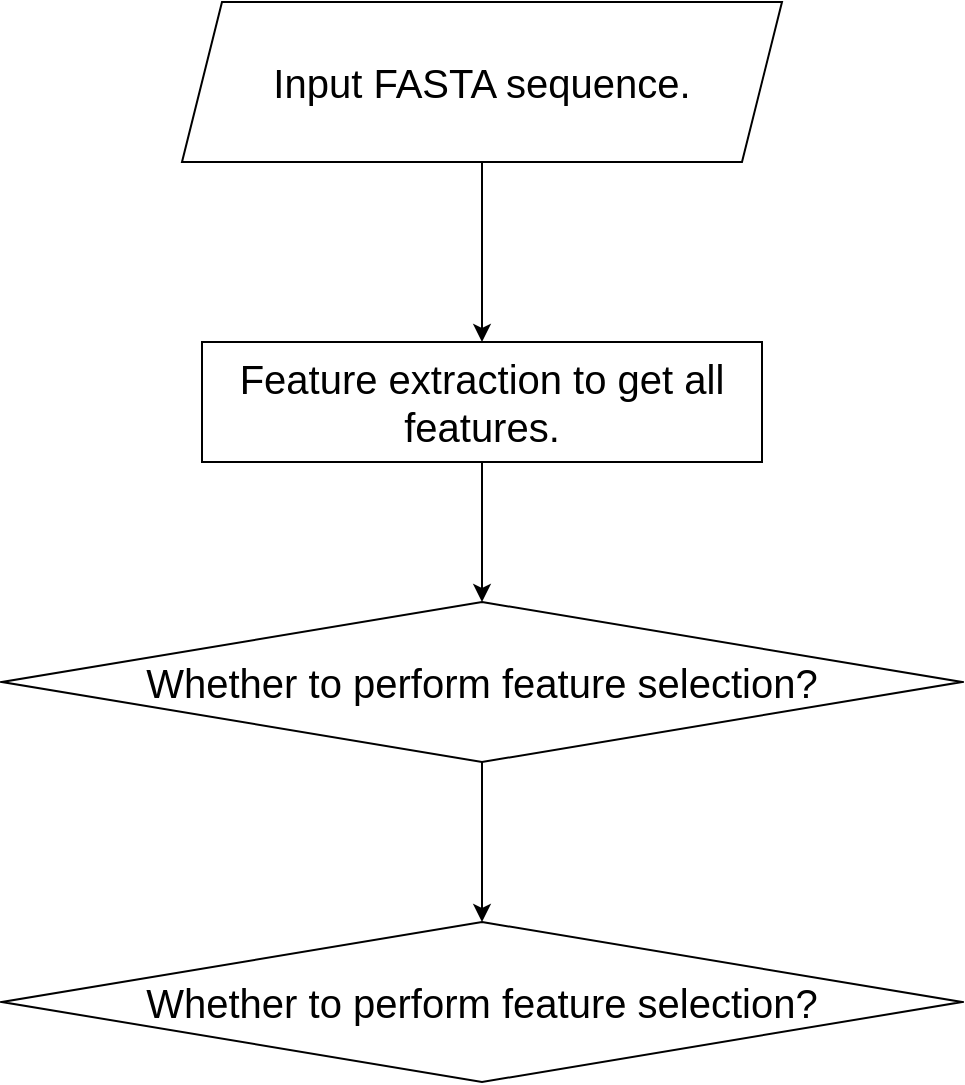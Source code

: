 <mxfile version="13.9.2" type="github"><diagram id="0ZWo5H4fFIsX3-sCysfT" name="Page-1"><mxGraphModel dx="1275" dy="1314" grid="1" gridSize="10" guides="1" tooltips="1" connect="1" arrows="1" fold="1" page="1" pageScale="1" pageWidth="827" pageHeight="1169" math="0" shadow="0"><root><mxCell id="0"/><mxCell id="1" parent="0"/><mxCell id="mq9p0lETh6np8nxgL68Z-16" value="" style="edgeStyle=orthogonalEdgeStyle;rounded=0;orthogonalLoop=1;jettySize=auto;html=1;fontSize=20;" edge="1" parent="1" source="mq9p0lETh6np8nxgL68Z-2" target="mq9p0lETh6np8nxgL68Z-15"><mxGeometry relative="1" as="geometry"/></mxCell><object label="Input FASTA sequence." asdf="asdf " id="mq9p0lETh6np8nxgL68Z-2"><mxCell style="shape=parallelogram;perimeter=parallelogramPerimeter;whiteSpace=wrap;html=1;fixedSize=1;fontSize=20;" vertex="1" parent="1"><mxGeometry x="240" y="300" width="300" height="80" as="geometry"/></mxCell></object><mxCell id="mq9p0lETh6np8nxgL68Z-21" value="" style="edgeStyle=orthogonalEdgeStyle;rounded=0;orthogonalLoop=1;jettySize=auto;html=1;fontSize=20;" edge="1" parent="1" source="mq9p0lETh6np8nxgL68Z-15" target="mq9p0lETh6np8nxgL68Z-20"><mxGeometry relative="1" as="geometry"/></mxCell><mxCell id="mq9p0lETh6np8nxgL68Z-15" value="&lt;span&gt;Feature extraction to get all features.&lt;/span&gt;" style="whiteSpace=wrap;html=1;fontSize=20;" vertex="1" parent="1"><mxGeometry x="250" y="470" width="280" height="60" as="geometry"/></mxCell><mxCell id="mq9p0lETh6np8nxgL68Z-23" value="" style="edgeStyle=orthogonalEdgeStyle;rounded=0;orthogonalLoop=1;jettySize=auto;html=1;fontSize=20;" edge="1" parent="1" source="mq9p0lETh6np8nxgL68Z-20" target="mq9p0lETh6np8nxgL68Z-22"><mxGeometry relative="1" as="geometry"/></mxCell><mxCell id="mq9p0lETh6np8nxgL68Z-20" value="Whether to perform feature selection?" style="rhombus;whiteSpace=wrap;html=1;fontSize=20;" vertex="1" parent="1"><mxGeometry x="150" y="600" width="480" height="80" as="geometry"/></mxCell><mxCell id="mq9p0lETh6np8nxgL68Z-22" value="Whether to perform feature selection?" style="rhombus;whiteSpace=wrap;html=1;fontSize=20;" vertex="1" parent="1"><mxGeometry x="150" y="760" width="480" height="80" as="geometry"/></mxCell></root></mxGraphModel></diagram></mxfile>